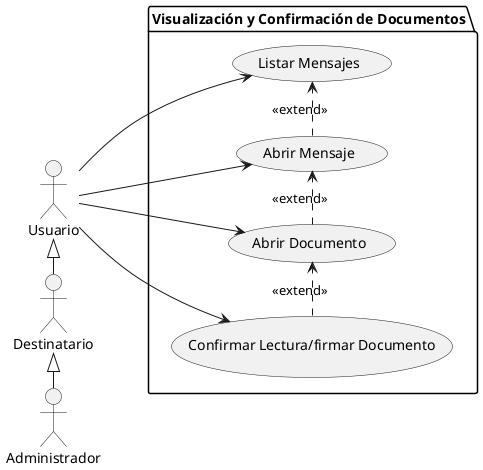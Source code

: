 @startuml visualizacionConfirmacionDocumentos
left to right direction
actor "Usuario" as Usuario
actor "Destinatario" as Destinatario

package "Visualización y Confirmación de Documentos" {
    usecase "Listar Mensajes" as VCD1
    usecase "Abrir Mensaje" as VCD2
    VCD2 .> VCD1 : <<extend>>
    usecase "Abrir Documento" as VCD3
    VCD3 .> VCD2 : <<extend>>
    usecase "Confirmar Lectura/firmar Documento" as VCD4
    VCD4 .> VCD3 : <<extend>>
}

Usuario <|- Destinatario
Destinatario <|- Administrador
Usuario -u-> VCD1
Usuario --> VCD2
Usuario --> VCD3
Usuario --> VCD4
@enduml